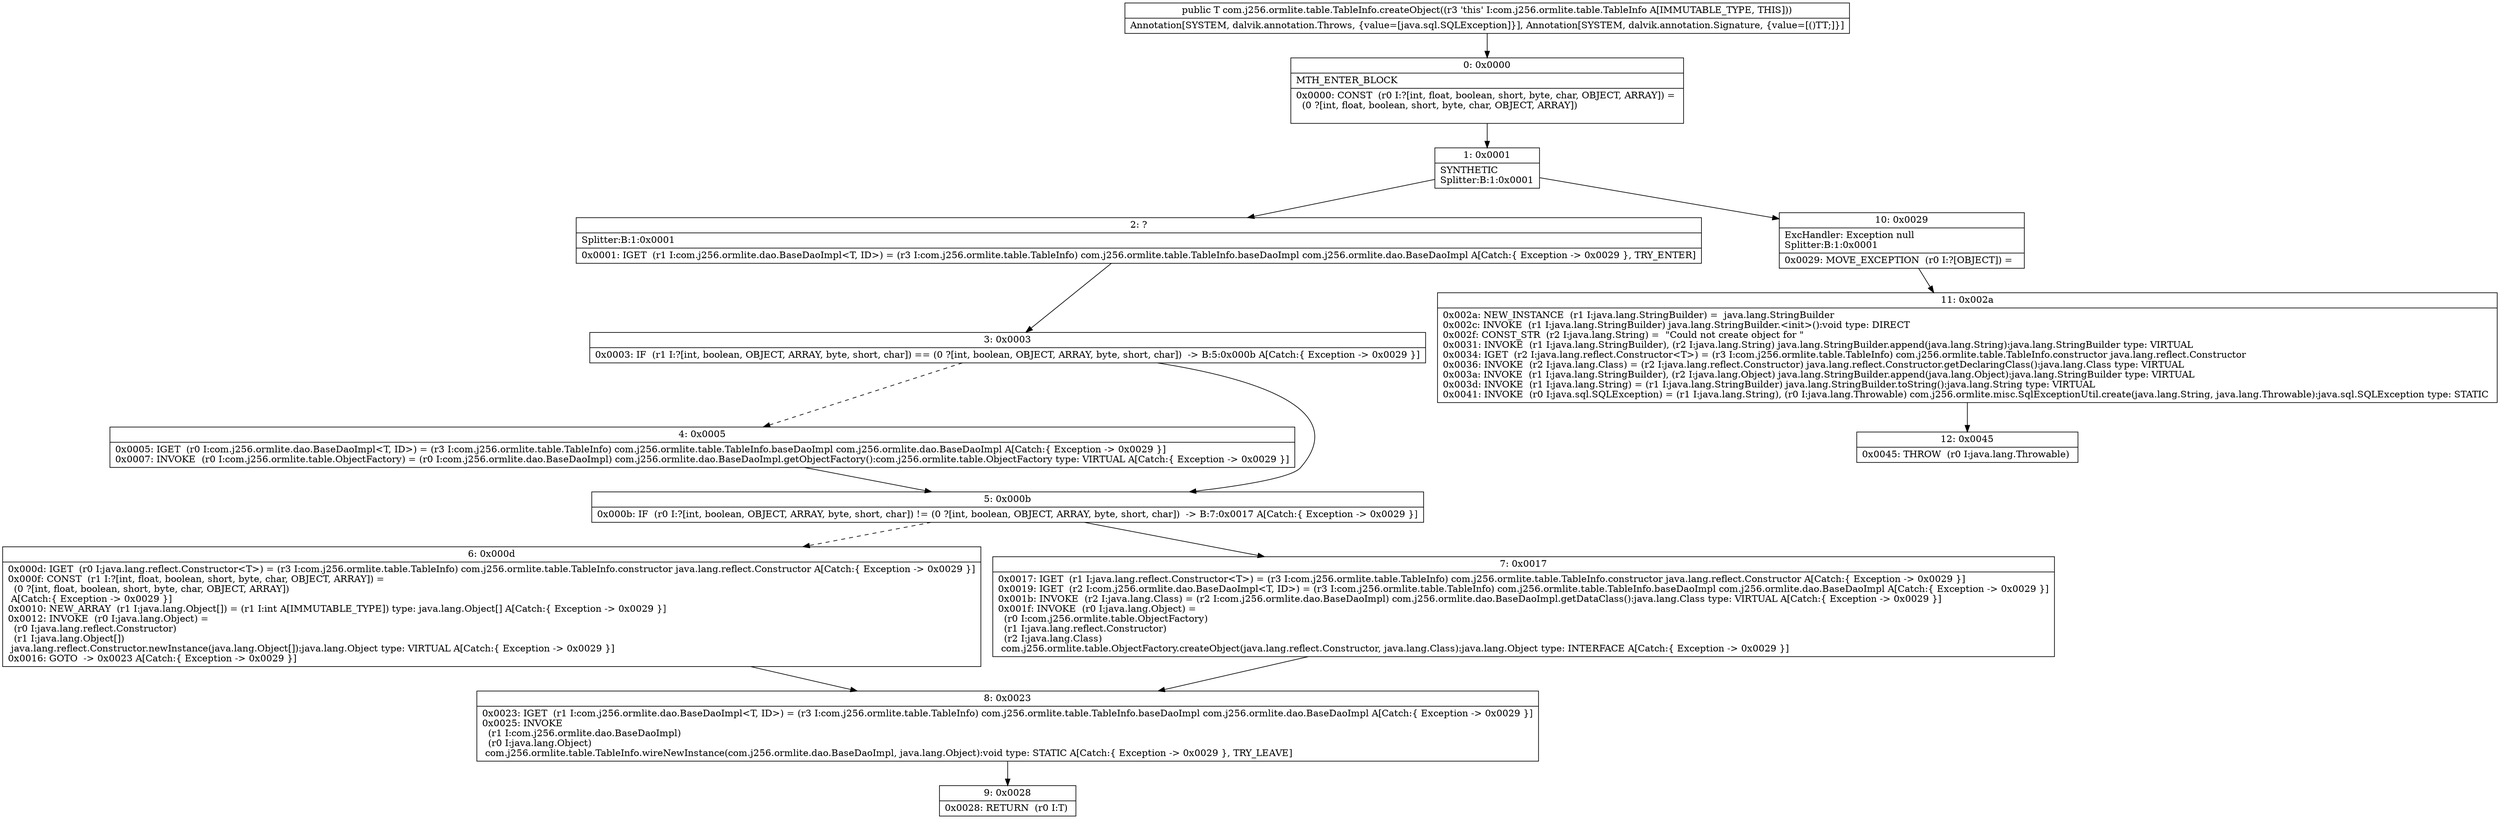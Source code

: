 digraph "CFG forcom.j256.ormlite.table.TableInfo.createObject()Ljava\/lang\/Object;" {
Node_0 [shape=record,label="{0\:\ 0x0000|MTH_ENTER_BLOCK\l|0x0000: CONST  (r0 I:?[int, float, boolean, short, byte, char, OBJECT, ARRAY]) = \l  (0 ?[int, float, boolean, short, byte, char, OBJECT, ARRAY])\l \l}"];
Node_1 [shape=record,label="{1\:\ 0x0001|SYNTHETIC\lSplitter:B:1:0x0001\l}"];
Node_2 [shape=record,label="{2\:\ ?|Splitter:B:1:0x0001\l|0x0001: IGET  (r1 I:com.j256.ormlite.dao.BaseDaoImpl\<T, ID\>) = (r3 I:com.j256.ormlite.table.TableInfo) com.j256.ormlite.table.TableInfo.baseDaoImpl com.j256.ormlite.dao.BaseDaoImpl A[Catch:\{ Exception \-\> 0x0029 \}, TRY_ENTER]\l}"];
Node_3 [shape=record,label="{3\:\ 0x0003|0x0003: IF  (r1 I:?[int, boolean, OBJECT, ARRAY, byte, short, char]) == (0 ?[int, boolean, OBJECT, ARRAY, byte, short, char])  \-\> B:5:0x000b A[Catch:\{ Exception \-\> 0x0029 \}]\l}"];
Node_4 [shape=record,label="{4\:\ 0x0005|0x0005: IGET  (r0 I:com.j256.ormlite.dao.BaseDaoImpl\<T, ID\>) = (r3 I:com.j256.ormlite.table.TableInfo) com.j256.ormlite.table.TableInfo.baseDaoImpl com.j256.ormlite.dao.BaseDaoImpl A[Catch:\{ Exception \-\> 0x0029 \}]\l0x0007: INVOKE  (r0 I:com.j256.ormlite.table.ObjectFactory) = (r0 I:com.j256.ormlite.dao.BaseDaoImpl) com.j256.ormlite.dao.BaseDaoImpl.getObjectFactory():com.j256.ormlite.table.ObjectFactory type: VIRTUAL A[Catch:\{ Exception \-\> 0x0029 \}]\l}"];
Node_5 [shape=record,label="{5\:\ 0x000b|0x000b: IF  (r0 I:?[int, boolean, OBJECT, ARRAY, byte, short, char]) != (0 ?[int, boolean, OBJECT, ARRAY, byte, short, char])  \-\> B:7:0x0017 A[Catch:\{ Exception \-\> 0x0029 \}]\l}"];
Node_6 [shape=record,label="{6\:\ 0x000d|0x000d: IGET  (r0 I:java.lang.reflect.Constructor\<T\>) = (r3 I:com.j256.ormlite.table.TableInfo) com.j256.ormlite.table.TableInfo.constructor java.lang.reflect.Constructor A[Catch:\{ Exception \-\> 0x0029 \}]\l0x000f: CONST  (r1 I:?[int, float, boolean, short, byte, char, OBJECT, ARRAY]) = \l  (0 ?[int, float, boolean, short, byte, char, OBJECT, ARRAY])\l A[Catch:\{ Exception \-\> 0x0029 \}]\l0x0010: NEW_ARRAY  (r1 I:java.lang.Object[]) = (r1 I:int A[IMMUTABLE_TYPE]) type: java.lang.Object[] A[Catch:\{ Exception \-\> 0x0029 \}]\l0x0012: INVOKE  (r0 I:java.lang.Object) = \l  (r0 I:java.lang.reflect.Constructor)\l  (r1 I:java.lang.Object[])\l java.lang.reflect.Constructor.newInstance(java.lang.Object[]):java.lang.Object type: VIRTUAL A[Catch:\{ Exception \-\> 0x0029 \}]\l0x0016: GOTO  \-\> 0x0023 A[Catch:\{ Exception \-\> 0x0029 \}]\l}"];
Node_7 [shape=record,label="{7\:\ 0x0017|0x0017: IGET  (r1 I:java.lang.reflect.Constructor\<T\>) = (r3 I:com.j256.ormlite.table.TableInfo) com.j256.ormlite.table.TableInfo.constructor java.lang.reflect.Constructor A[Catch:\{ Exception \-\> 0x0029 \}]\l0x0019: IGET  (r2 I:com.j256.ormlite.dao.BaseDaoImpl\<T, ID\>) = (r3 I:com.j256.ormlite.table.TableInfo) com.j256.ormlite.table.TableInfo.baseDaoImpl com.j256.ormlite.dao.BaseDaoImpl A[Catch:\{ Exception \-\> 0x0029 \}]\l0x001b: INVOKE  (r2 I:java.lang.Class) = (r2 I:com.j256.ormlite.dao.BaseDaoImpl) com.j256.ormlite.dao.BaseDaoImpl.getDataClass():java.lang.Class type: VIRTUAL A[Catch:\{ Exception \-\> 0x0029 \}]\l0x001f: INVOKE  (r0 I:java.lang.Object) = \l  (r0 I:com.j256.ormlite.table.ObjectFactory)\l  (r1 I:java.lang.reflect.Constructor)\l  (r2 I:java.lang.Class)\l com.j256.ormlite.table.ObjectFactory.createObject(java.lang.reflect.Constructor, java.lang.Class):java.lang.Object type: INTERFACE A[Catch:\{ Exception \-\> 0x0029 \}]\l}"];
Node_8 [shape=record,label="{8\:\ 0x0023|0x0023: IGET  (r1 I:com.j256.ormlite.dao.BaseDaoImpl\<T, ID\>) = (r3 I:com.j256.ormlite.table.TableInfo) com.j256.ormlite.table.TableInfo.baseDaoImpl com.j256.ormlite.dao.BaseDaoImpl A[Catch:\{ Exception \-\> 0x0029 \}]\l0x0025: INVOKE  \l  (r1 I:com.j256.ormlite.dao.BaseDaoImpl)\l  (r0 I:java.lang.Object)\l com.j256.ormlite.table.TableInfo.wireNewInstance(com.j256.ormlite.dao.BaseDaoImpl, java.lang.Object):void type: STATIC A[Catch:\{ Exception \-\> 0x0029 \}, TRY_LEAVE]\l}"];
Node_9 [shape=record,label="{9\:\ 0x0028|0x0028: RETURN  (r0 I:T) \l}"];
Node_10 [shape=record,label="{10\:\ 0x0029|ExcHandler: Exception null\lSplitter:B:1:0x0001\l|0x0029: MOVE_EXCEPTION  (r0 I:?[OBJECT]) =  \l}"];
Node_11 [shape=record,label="{11\:\ 0x002a|0x002a: NEW_INSTANCE  (r1 I:java.lang.StringBuilder) =  java.lang.StringBuilder \l0x002c: INVOKE  (r1 I:java.lang.StringBuilder) java.lang.StringBuilder.\<init\>():void type: DIRECT \l0x002f: CONST_STR  (r2 I:java.lang.String) =  \"Could not create object for \" \l0x0031: INVOKE  (r1 I:java.lang.StringBuilder), (r2 I:java.lang.String) java.lang.StringBuilder.append(java.lang.String):java.lang.StringBuilder type: VIRTUAL \l0x0034: IGET  (r2 I:java.lang.reflect.Constructor\<T\>) = (r3 I:com.j256.ormlite.table.TableInfo) com.j256.ormlite.table.TableInfo.constructor java.lang.reflect.Constructor \l0x0036: INVOKE  (r2 I:java.lang.Class) = (r2 I:java.lang.reflect.Constructor) java.lang.reflect.Constructor.getDeclaringClass():java.lang.Class type: VIRTUAL \l0x003a: INVOKE  (r1 I:java.lang.StringBuilder), (r2 I:java.lang.Object) java.lang.StringBuilder.append(java.lang.Object):java.lang.StringBuilder type: VIRTUAL \l0x003d: INVOKE  (r1 I:java.lang.String) = (r1 I:java.lang.StringBuilder) java.lang.StringBuilder.toString():java.lang.String type: VIRTUAL \l0x0041: INVOKE  (r0 I:java.sql.SQLException) = (r1 I:java.lang.String), (r0 I:java.lang.Throwable) com.j256.ormlite.misc.SqlExceptionUtil.create(java.lang.String, java.lang.Throwable):java.sql.SQLException type: STATIC \l}"];
Node_12 [shape=record,label="{12\:\ 0x0045|0x0045: THROW  (r0 I:java.lang.Throwable) \l}"];
MethodNode[shape=record,label="{public T com.j256.ormlite.table.TableInfo.createObject((r3 'this' I:com.j256.ormlite.table.TableInfo A[IMMUTABLE_TYPE, THIS]))  | Annotation[SYSTEM, dalvik.annotation.Throws, \{value=[java.sql.SQLException]\}], Annotation[SYSTEM, dalvik.annotation.Signature, \{value=[()TT;]\}]\l}"];
MethodNode -> Node_0;
Node_0 -> Node_1;
Node_1 -> Node_2;
Node_1 -> Node_10;
Node_2 -> Node_3;
Node_3 -> Node_4[style=dashed];
Node_3 -> Node_5;
Node_4 -> Node_5;
Node_5 -> Node_6[style=dashed];
Node_5 -> Node_7;
Node_6 -> Node_8;
Node_7 -> Node_8;
Node_8 -> Node_9;
Node_10 -> Node_11;
Node_11 -> Node_12;
}

